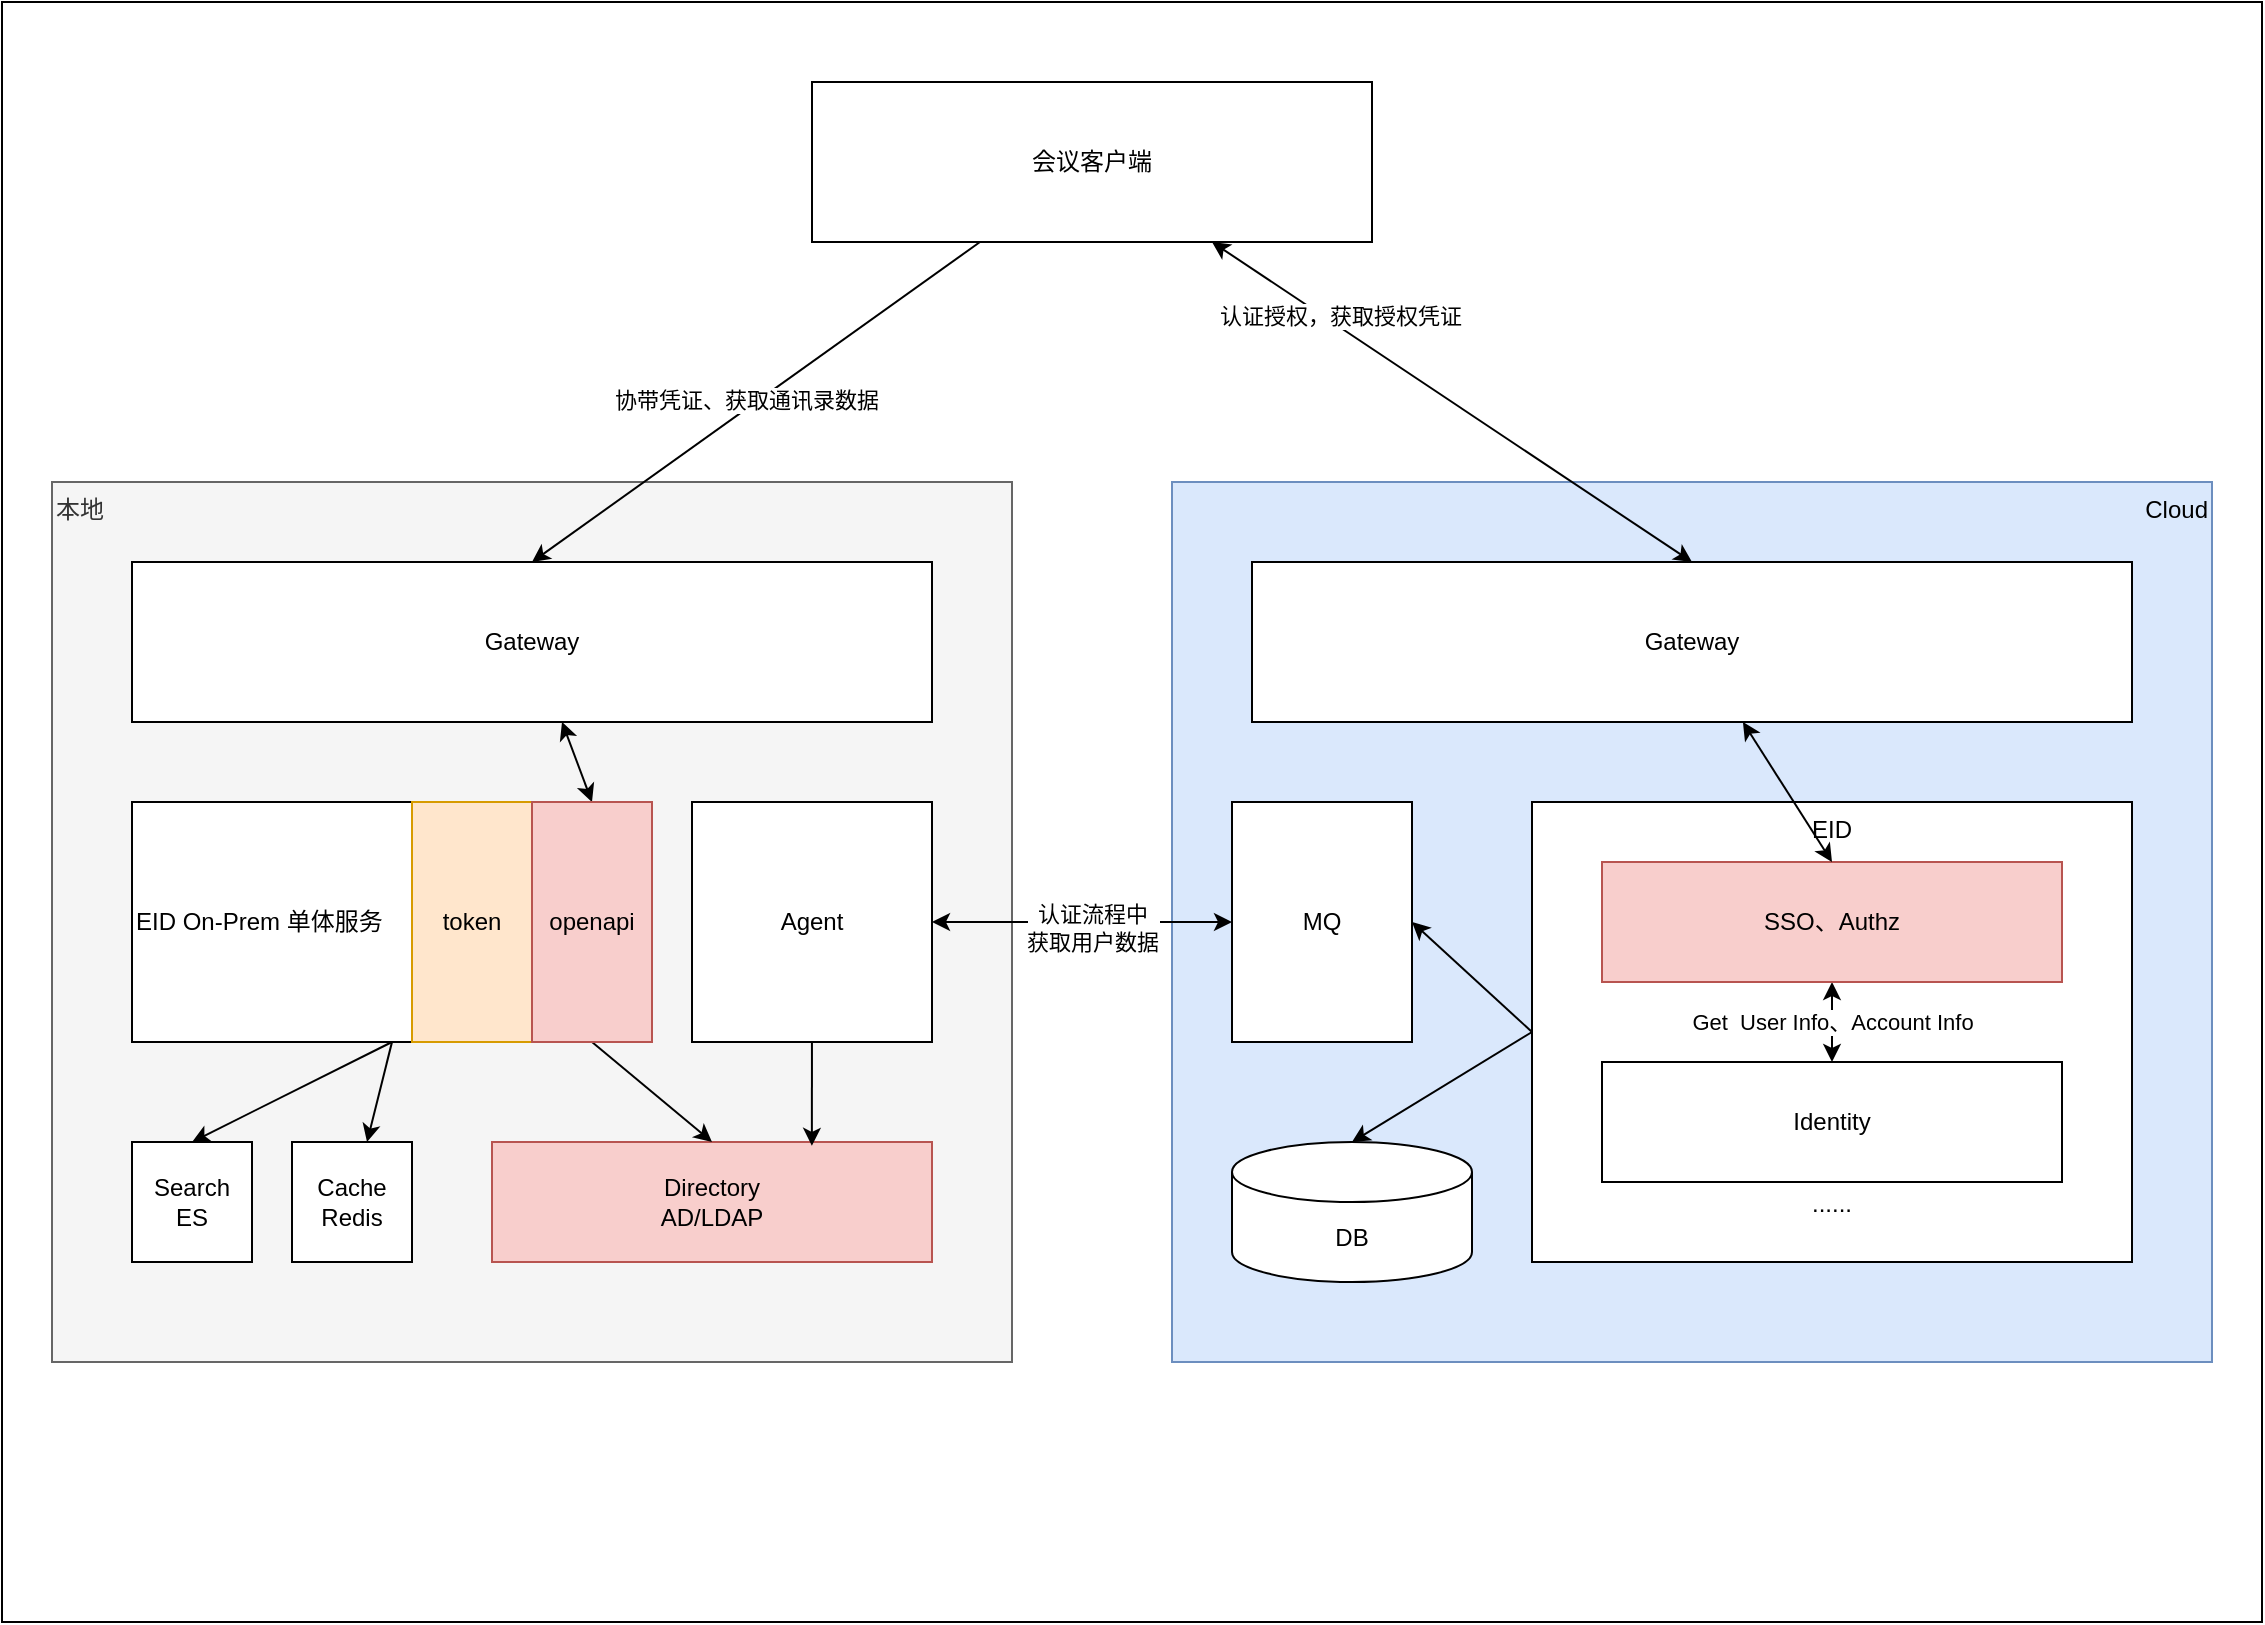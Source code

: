 <mxfile version="21.1.5" type="github">
  <diagram name="第 1 页" id="s-dX0Y2uISyYPD3RqodX">
    <mxGraphModel dx="1420" dy="929" grid="1" gridSize="10" guides="1" tooltips="1" connect="1" arrows="1" fold="1" page="1" pageScale="1" pageWidth="1169" pageHeight="1654" math="0" shadow="0">
      <root>
        <mxCell id="0" />
        <mxCell id="1" parent="0" />
        <mxCell id="3hOJ42gWwzK8ZNogskPF-55" value="" style="rounded=0;whiteSpace=wrap;html=1;" vertex="1" parent="1">
          <mxGeometry x="30" y="160" width="1130" height="810" as="geometry" />
        </mxCell>
        <mxCell id="3hOJ42gWwzK8ZNogskPF-29" value="Cloud" style="rounded=0;whiteSpace=wrap;html=1;verticalAlign=top;align=right;fillColor=#dae8fc;strokeColor=#6c8ebf;" vertex="1" parent="1">
          <mxGeometry x="615" y="400" width="520" height="440" as="geometry" />
        </mxCell>
        <mxCell id="3hOJ42gWwzK8ZNogskPF-22" value="&lt;div&gt;EID&lt;/div&gt;&lt;div&gt;&lt;br&gt;&lt;/div&gt;&lt;div&gt;&lt;br&gt;&lt;/div&gt;&lt;div&gt;&lt;br&gt;&lt;/div&gt;&lt;div&gt;&lt;br&gt;&lt;/div&gt;&lt;div&gt;&lt;br&gt;&lt;/div&gt;&lt;div&gt;&lt;br&gt;&lt;/div&gt;&lt;div&gt;&lt;br&gt;&lt;/div&gt;&lt;div&gt;&lt;br&gt;&lt;/div&gt;&lt;div&gt;&lt;br&gt;&lt;/div&gt;&lt;div&gt;&lt;br&gt;&lt;/div&gt;&lt;div&gt;&lt;br&gt;&lt;/div&gt;&lt;div&gt;&lt;br&gt;&lt;/div&gt;&lt;div&gt;......&lt;br&gt;&lt;/div&gt;" style="rounded=0;whiteSpace=wrap;html=1;verticalAlign=top;" vertex="1" parent="1">
          <mxGeometry x="795" y="560" width="300" height="230" as="geometry" />
        </mxCell>
        <mxCell id="3hOJ42gWwzK8ZNogskPF-27" value="本地" style="rounded=0;whiteSpace=wrap;html=1;verticalAlign=top;align=left;fillColor=#f5f5f5;fontColor=#333333;strokeColor=#666666;" vertex="1" parent="1">
          <mxGeometry x="55" y="400" width="480" height="440" as="geometry" />
        </mxCell>
        <mxCell id="3hOJ42gWwzK8ZNogskPF-24" style="rounded=0;orthogonalLoop=1;jettySize=auto;html=1;exitX=0.5;exitY=1;exitDx=0;exitDy=0;entryX=0.5;entryY=0;entryDx=0;entryDy=0;" edge="1" parent="1" source="3hOJ42gWwzK8ZNogskPF-3" target="3hOJ42gWwzK8ZNogskPF-7">
          <mxGeometry relative="1" as="geometry" />
        </mxCell>
        <mxCell id="3hOJ42gWwzK8ZNogskPF-25" style="rounded=0;orthogonalLoop=1;jettySize=auto;html=1;exitX=0.5;exitY=1;exitDx=0;exitDy=0;" edge="1" parent="1" source="3hOJ42gWwzK8ZNogskPF-3" target="3hOJ42gWwzK8ZNogskPF-6">
          <mxGeometry relative="1" as="geometry" />
        </mxCell>
        <mxCell id="3hOJ42gWwzK8ZNogskPF-3" value="EID On-Prem 单体服务" style="rounded=0;whiteSpace=wrap;html=1;align=left;verticalAlign=middle;" vertex="1" parent="1">
          <mxGeometry x="95" y="560" width="260" height="120" as="geometry" />
        </mxCell>
        <mxCell id="3hOJ42gWwzK8ZNogskPF-30" style="rounded=0;orthogonalLoop=1;jettySize=auto;html=1;entryX=0.5;entryY=0;entryDx=0;entryDy=0;startArrow=classic;startFill=1;" edge="1" parent="1" source="3hOJ42gWwzK8ZNogskPF-4" target="3hOJ42gWwzK8ZNogskPF-13">
          <mxGeometry relative="1" as="geometry" />
        </mxCell>
        <mxCell id="3hOJ42gWwzK8ZNogskPF-4" value="Gateway" style="rounded=0;whiteSpace=wrap;html=1;" vertex="1" parent="1">
          <mxGeometry x="95" y="440" width="400" height="80" as="geometry" />
        </mxCell>
        <mxCell id="3hOJ42gWwzK8ZNogskPF-5" value="Directory&lt;div&gt;AD/LDAP&lt;/div&gt;" style="rounded=0;whiteSpace=wrap;html=1;fillColor=#f8cecc;strokeColor=#b85450;" vertex="1" parent="1">
          <mxGeometry x="275" y="730" width="220" height="60" as="geometry" />
        </mxCell>
        <mxCell id="3hOJ42gWwzK8ZNogskPF-6" value="Cache&lt;br&gt;&lt;div&gt;Redis&lt;/div&gt;" style="rounded=0;whiteSpace=wrap;html=1;" vertex="1" parent="1">
          <mxGeometry x="175" y="730" width="60" height="60" as="geometry" />
        </mxCell>
        <mxCell id="3hOJ42gWwzK8ZNogskPF-7" value="Search&lt;br&gt;&lt;div&gt;ES&lt;/div&gt;" style="rounded=0;whiteSpace=wrap;html=1;" vertex="1" parent="1">
          <mxGeometry x="95" y="730" width="60" height="60" as="geometry" />
        </mxCell>
        <mxCell id="3hOJ42gWwzK8ZNogskPF-23" style="rounded=0;orthogonalLoop=1;jettySize=auto;html=1;entryX=0.727;entryY=0.032;entryDx=0;entryDy=0;entryPerimeter=0;" edge="1" parent="1" source="3hOJ42gWwzK8ZNogskPF-8" target="3hOJ42gWwzK8ZNogskPF-5">
          <mxGeometry relative="1" as="geometry" />
        </mxCell>
        <mxCell id="3hOJ42gWwzK8ZNogskPF-26" style="edgeStyle=orthogonalEdgeStyle;rounded=0;orthogonalLoop=1;jettySize=auto;html=1;exitX=1;exitY=0.5;exitDx=0;exitDy=0;startArrow=classic;startFill=1;entryX=0;entryY=0.5;entryDx=0;entryDy=0;" edge="1" parent="1" source="3hOJ42gWwzK8ZNogskPF-8" target="3hOJ42gWwzK8ZNogskPF-28">
          <mxGeometry relative="1" as="geometry">
            <mxPoint x="625" y="620" as="targetPoint" />
          </mxGeometry>
        </mxCell>
        <mxCell id="3hOJ42gWwzK8ZNogskPF-51" value="&lt;div&gt;认证流程中&lt;br&gt;&lt;/div&gt;&lt;div&gt;获取用户数据&lt;/div&gt;" style="edgeLabel;html=1;align=center;verticalAlign=middle;resizable=0;points=[];" vertex="1" connectable="0" parent="3hOJ42gWwzK8ZNogskPF-26">
          <mxGeometry x="0.067" y="-3" relative="1" as="geometry">
            <mxPoint as="offset" />
          </mxGeometry>
        </mxCell>
        <mxCell id="3hOJ42gWwzK8ZNogskPF-8" value="Agent" style="rounded=0;whiteSpace=wrap;html=1;" vertex="1" parent="1">
          <mxGeometry x="375" y="560" width="120" height="120" as="geometry" />
        </mxCell>
        <mxCell id="3hOJ42gWwzK8ZNogskPF-11" value="token" style="rounded=0;whiteSpace=wrap;html=1;fillColor=#ffe6cc;strokeColor=#d79b00;" vertex="1" parent="1">
          <mxGeometry x="235" y="560" width="60" height="120" as="geometry" />
        </mxCell>
        <mxCell id="3hOJ42gWwzK8ZNogskPF-18" style="rounded=0;orthogonalLoop=1;jettySize=auto;html=1;entryX=0.5;entryY=0;entryDx=0;entryDy=0;exitX=0.5;exitY=1;exitDx=0;exitDy=0;" edge="1" parent="1" source="3hOJ42gWwzK8ZNogskPF-13" target="3hOJ42gWwzK8ZNogskPF-5">
          <mxGeometry relative="1" as="geometry" />
        </mxCell>
        <mxCell id="3hOJ42gWwzK8ZNogskPF-13" value="openapi" style="rounded=0;whiteSpace=wrap;html=1;fillColor=#f8cecc;strokeColor=#b85450;" vertex="1" parent="1">
          <mxGeometry x="295" y="560" width="60" height="120" as="geometry" />
        </mxCell>
        <mxCell id="3hOJ42gWwzK8ZNogskPF-38" style="rounded=0;orthogonalLoop=1;jettySize=auto;html=1;startArrow=classic;startFill=1;entryX=0.5;entryY=0;entryDx=0;entryDy=0;" edge="1" parent="1" source="3hOJ42gWwzK8ZNogskPF-20" target="3hOJ42gWwzK8ZNogskPF-44">
          <mxGeometry relative="1" as="geometry" />
        </mxCell>
        <mxCell id="3hOJ42gWwzK8ZNogskPF-42" value="认证授权，获取授权凭证" style="edgeLabel;html=1;align=center;verticalAlign=middle;resizable=0;points=[];" vertex="1" connectable="0" parent="3hOJ42gWwzK8ZNogskPF-38">
          <mxGeometry x="-0.471" y="1" relative="1" as="geometry">
            <mxPoint y="-5" as="offset" />
          </mxGeometry>
        </mxCell>
        <mxCell id="3hOJ42gWwzK8ZNogskPF-40" style="rounded=0;orthogonalLoop=1;jettySize=auto;html=1;entryX=0.5;entryY=0;entryDx=0;entryDy=0;" edge="1" parent="1" source="3hOJ42gWwzK8ZNogskPF-20" target="3hOJ42gWwzK8ZNogskPF-4">
          <mxGeometry relative="1" as="geometry" />
        </mxCell>
        <mxCell id="3hOJ42gWwzK8ZNogskPF-41" value="协带凭证、获取通讯录数据" style="edgeLabel;html=1;align=center;verticalAlign=middle;resizable=0;points=[];" vertex="1" connectable="0" parent="3hOJ42gWwzK8ZNogskPF-40">
          <mxGeometry x="-0.051" y="4" relative="1" as="geometry">
            <mxPoint x="-13" as="offset" />
          </mxGeometry>
        </mxCell>
        <mxCell id="3hOJ42gWwzK8ZNogskPF-20" value="会议客户端" style="rounded=0;whiteSpace=wrap;html=1;" vertex="1" parent="1">
          <mxGeometry x="435" y="200" width="280" height="80" as="geometry" />
        </mxCell>
        <mxCell id="3hOJ42gWwzK8ZNogskPF-52" style="rounded=0;orthogonalLoop=1;jettySize=auto;html=1;exitX=1;exitY=0.5;exitDx=0;exitDy=0;entryX=0;entryY=0.5;entryDx=0;entryDy=0;startArrow=classic;startFill=1;endArrow=none;endFill=0;" edge="1" parent="1" source="3hOJ42gWwzK8ZNogskPF-28" target="3hOJ42gWwzK8ZNogskPF-22">
          <mxGeometry relative="1" as="geometry" />
        </mxCell>
        <mxCell id="3hOJ42gWwzK8ZNogskPF-28" value="MQ" style="rounded=0;whiteSpace=wrap;html=1;" vertex="1" parent="1">
          <mxGeometry x="645" y="560" width="90" height="120" as="geometry" />
        </mxCell>
        <mxCell id="3hOJ42gWwzK8ZNogskPF-37" value="&lt;div&gt;Get&amp;nbsp; User Info、Account Info&lt;/div&gt;" style="edgeStyle=orthogonalEdgeStyle;rounded=0;orthogonalLoop=1;jettySize=auto;html=1;startArrow=classic;startFill=1;endArrow=classic;endFill=1;" edge="1" parent="1" source="3hOJ42gWwzK8ZNogskPF-31" target="3hOJ42gWwzK8ZNogskPF-32">
          <mxGeometry relative="1" as="geometry" />
        </mxCell>
        <mxCell id="3hOJ42gWwzK8ZNogskPF-31" value="SSO、Authz" style="rounded=0;whiteSpace=wrap;html=1;fillColor=#f8cecc;strokeColor=#b85450;" vertex="1" parent="1">
          <mxGeometry x="830" y="590" width="230" height="60" as="geometry" />
        </mxCell>
        <mxCell id="3hOJ42gWwzK8ZNogskPF-32" value="Identity" style="rounded=0;whiteSpace=wrap;html=1;" vertex="1" parent="1">
          <mxGeometry x="830" y="690" width="230" height="60" as="geometry" />
        </mxCell>
        <mxCell id="3hOJ42gWwzK8ZNogskPF-48" style="rounded=0;orthogonalLoop=1;jettySize=auto;html=1;entryX=0;entryY=0.5;entryDx=0;entryDy=0;exitX=0.5;exitY=0;exitDx=0;exitDy=0;startArrow=classic;startFill=1;endArrow=none;endFill=0;" edge="1" parent="1" target="3hOJ42gWwzK8ZNogskPF-22">
          <mxGeometry relative="1" as="geometry">
            <mxPoint x="705" y="730" as="sourcePoint" />
          </mxGeometry>
        </mxCell>
        <mxCell id="3hOJ42gWwzK8ZNogskPF-45" style="rounded=0;orthogonalLoop=1;jettySize=auto;html=1;entryX=0.5;entryY=0;entryDx=0;entryDy=0;startArrow=classic;startFill=1;" edge="1" parent="1" source="3hOJ42gWwzK8ZNogskPF-44" target="3hOJ42gWwzK8ZNogskPF-31">
          <mxGeometry relative="1" as="geometry" />
        </mxCell>
        <mxCell id="3hOJ42gWwzK8ZNogskPF-44" value="Gateway" style="rounded=0;whiteSpace=wrap;html=1;" vertex="1" parent="1">
          <mxGeometry x="655" y="440" width="440" height="80" as="geometry" />
        </mxCell>
        <mxCell id="3hOJ42gWwzK8ZNogskPF-54" value="DB" style="shape=cylinder3;whiteSpace=wrap;html=1;boundedLbl=1;backgroundOutline=1;size=15;" vertex="1" parent="1">
          <mxGeometry x="645" y="730" width="120" height="70" as="geometry" />
        </mxCell>
      </root>
    </mxGraphModel>
  </diagram>
</mxfile>
